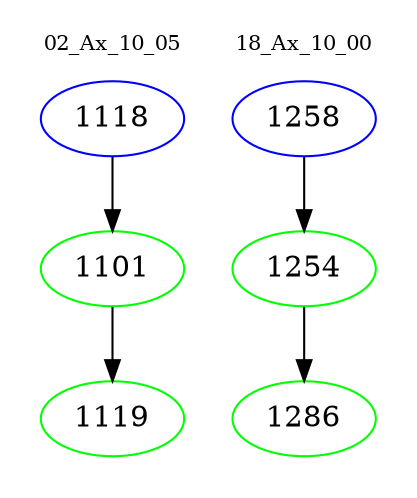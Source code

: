 digraph{
subgraph cluster_0 {
color = white
label = "02_Ax_10_05";
fontsize=10;
T0_1118 [label="1118", color="blue"]
T0_1118 -> T0_1101 [color="black"]
T0_1101 [label="1101", color="green"]
T0_1101 -> T0_1119 [color="black"]
T0_1119 [label="1119", color="green"]
}
subgraph cluster_1 {
color = white
label = "18_Ax_10_00";
fontsize=10;
T1_1258 [label="1258", color="blue"]
T1_1258 -> T1_1254 [color="black"]
T1_1254 [label="1254", color="green"]
T1_1254 -> T1_1286 [color="black"]
T1_1286 [label="1286", color="green"]
}
}
